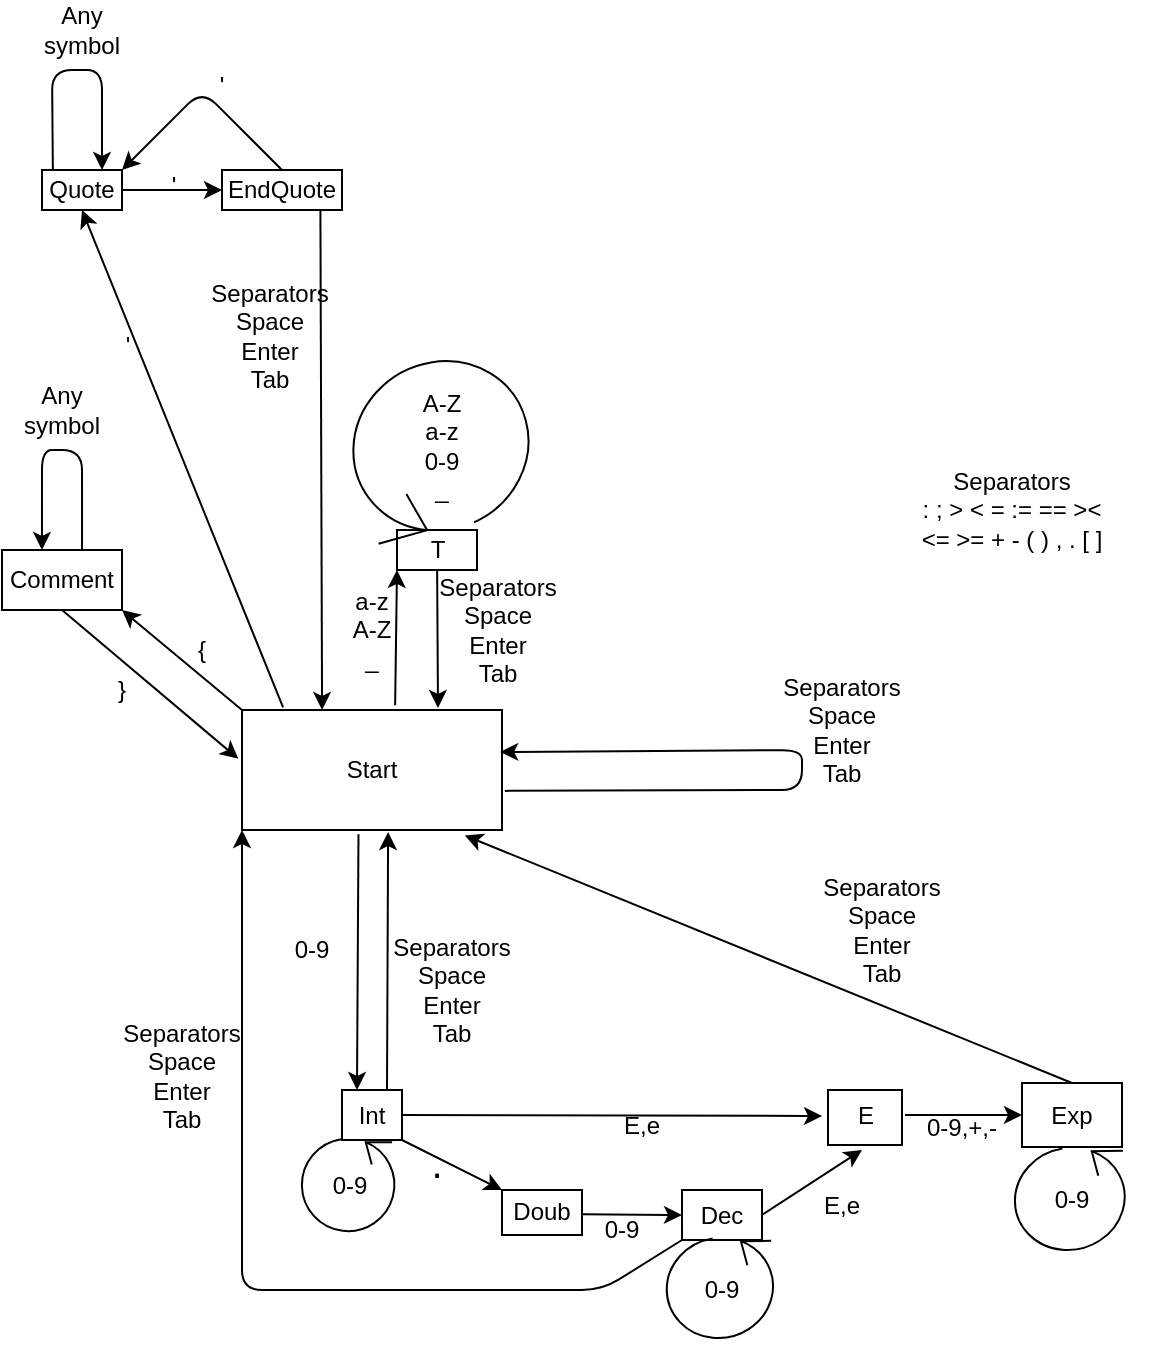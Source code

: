 <mxfile version="13.0.3" type="google"><diagram id="4Jz1vny2b0FnNVQl4LTF" name="Page-1"><mxGraphModel dx="1979" dy="737" grid="1" gridSize="10" guides="1" tooltips="1" connect="1" arrows="1" fold="1" page="1" pageScale="1" pageWidth="827" pageHeight="1169" math="0" shadow="0"><root><mxCell id="0"/><mxCell id="1" parent="0"/><mxCell id="cbJY1V4IDN42bbZIfRkb-1" value="Start" style="rounded=0;whiteSpace=wrap;html=1;" parent="1" vertex="1"><mxGeometry x="70" y="430" width="130" height="60" as="geometry"/></mxCell><mxCell id="cbJY1V4IDN42bbZIfRkb-4" value="" style="endArrow=classic;html=1;exitX=0.589;exitY=-0.04;exitDx=0;exitDy=0;entryX=0;entryY=1;entryDx=0;entryDy=0;exitPerimeter=0;" parent="1" target="cbJY1V4IDN42bbZIfRkb-5" edge="1"><mxGeometry width="50" height="50" relative="1" as="geometry"><mxPoint x="146.57" y="427.6" as="sourcePoint"/><mxPoint x="250" y="380" as="targetPoint"/></mxGeometry></mxCell><mxCell id="cbJY1V4IDN42bbZIfRkb-5" value="T" style="rounded=0;whiteSpace=wrap;html=1;" parent="1" vertex="1"><mxGeometry x="147.5" y="340" width="40" height="20" as="geometry"/></mxCell><mxCell id="cbJY1V4IDN42bbZIfRkb-6" value="a-z&lt;br&gt;A-Z&lt;br&gt;_" style="text;html=1;strokeColor=none;fillColor=none;align=center;verticalAlign=middle;whiteSpace=wrap;rounded=0;" parent="1" vertex="1"><mxGeometry x="115" y="380" width="40" height="20" as="geometry"/></mxCell><mxCell id="cbJY1V4IDN42bbZIfRkb-8" value="" style="shape=mxgraph.bpmn.loop;html=1;outlineConnect=0;rotation=-30;" parent="1" vertex="1"><mxGeometry x="117.5" y="252.5" width="100" height="90" as="geometry"/></mxCell><mxCell id="cbJY1V4IDN42bbZIfRkb-9" value="A-Z&lt;br&gt;a-z&lt;br&gt;0-9&lt;br&gt;_" style="text;html=1;strokeColor=none;fillColor=none;align=center;verticalAlign=middle;whiteSpace=wrap;rounded=0;" parent="1" vertex="1"><mxGeometry x="150" y="287.5" width="40" height="20" as="geometry"/></mxCell><mxCell id="BZJ_6Xb69Mum_lMbsq6u-6" style="edgeStyle=orthogonalEdgeStyle;rounded=0;orthogonalLoop=1;jettySize=auto;html=1;exitX=0.5;exitY=1;exitDx=0;exitDy=0;" parent="1" source="ALDw8Nbfzy1t7CFymyxA-1" edge="1"><mxGeometry relative="1" as="geometry"><mxPoint x="134.857" y="645.19" as="targetPoint"/></mxGeometry></mxCell><mxCell id="ALDw8Nbfzy1t7CFymyxA-1" value="Int" style="rounded=0;whiteSpace=wrap;html=1;" parent="1" vertex="1"><mxGeometry x="120" y="620" width="30" height="25" as="geometry"/></mxCell><mxCell id="ALDw8Nbfzy1t7CFymyxA-2" value="" style="shape=mxgraph.bpmn.loop;html=1;outlineConnect=0;rotation=-195;" parent="1" vertex="1"><mxGeometry x="98" y="643" width="52" height="50" as="geometry"/></mxCell><mxCell id="ALDw8Nbfzy1t7CFymyxA-3" value="0-9" style="text;html=1;strokeColor=none;fillColor=none;align=center;verticalAlign=middle;whiteSpace=wrap;rounded=0;" parent="1" vertex="1"><mxGeometry x="104" y="658" width="40" height="20" as="geometry"/></mxCell><mxCell id="ALDw8Nbfzy1t7CFymyxA-5" value="Dec" style="rounded=0;whiteSpace=wrap;html=1;" parent="1" vertex="1"><mxGeometry x="290" y="670" width="40" height="25" as="geometry"/></mxCell><mxCell id="ALDw8Nbfzy1t7CFymyxA-9" value="&lt;span style=&quot;font-size: 20px&quot;&gt;.&lt;/span&gt;" style="text;html=1;strokeColor=none;fillColor=none;align=center;verticalAlign=middle;whiteSpace=wrap;rounded=0;strokeWidth=20;" parent="1" vertex="1"><mxGeometry x="155" y="645" width="25" height="22.5" as="geometry"/></mxCell><mxCell id="I9TiF06wSCzjEdOhiuNH-4" value="Doub" style="rounded=0;whiteSpace=wrap;html=1;" parent="1" vertex="1"><mxGeometry x="200" y="670" width="40" height="22.5" as="geometry"/></mxCell><mxCell id="BZJ_6Xb69Mum_lMbsq6u-9" value="0-9,+,-" style="text;html=1;strokeColor=none;fillColor=none;align=center;verticalAlign=middle;whiteSpace=wrap;rounded=0;" parent="1" vertex="1"><mxGeometry x="410" y="628.5" width="40" height="20" as="geometry"/></mxCell><mxCell id="Sk6An9zZUk3pnk0bVZBQ-2" value="" style="endArrow=classic;html=1;entryX=0;entryY=0;entryDx=0;entryDy=0;exitX=1;exitY=1;exitDx=0;exitDy=0;" parent="1" source="ALDw8Nbfzy1t7CFymyxA-1" target="I9TiF06wSCzjEdOhiuNH-4" edge="1"><mxGeometry width="50" height="50" relative="1" as="geometry"><mxPoint x="130" y="710" as="sourcePoint"/><mxPoint x="180" y="660" as="targetPoint"/></mxGeometry></mxCell><mxCell id="Sk6An9zZUk3pnk0bVZBQ-3" value="" style="endArrow=classic;html=1;entryX=0;entryY=0.5;entryDx=0;entryDy=0;" parent="1" target="ALDw8Nbfzy1t7CFymyxA-5" edge="1"><mxGeometry width="50" height="50" relative="1" as="geometry"><mxPoint x="240" y="682.16" as="sourcePoint"/><mxPoint x="280" y="682.16" as="targetPoint"/></mxGeometry></mxCell><mxCell id="Sk6An9zZUk3pnk0bVZBQ-4" value="" style="shape=mxgraph.bpmn.loop;html=1;outlineConnect=0;rotation=-195;" parent="1" vertex="1"><mxGeometry x="280" y="692.5" width="60" height="54" as="geometry"/></mxCell><mxCell id="Sk6An9zZUk3pnk0bVZBQ-7" value="0-9" style="text;html=1;strokeColor=none;fillColor=none;align=center;verticalAlign=middle;whiteSpace=wrap;rounded=0;" parent="1" vertex="1"><mxGeometry x="290" y="709.5" width="40" height="20" as="geometry"/></mxCell><mxCell id="Sk6An9zZUk3pnk0bVZBQ-8" value="0-9" style="text;html=1;strokeColor=none;fillColor=none;align=center;verticalAlign=middle;whiteSpace=wrap;rounded=0;" parent="1" vertex="1"><mxGeometry x="240" y="680" width="40" height="20" as="geometry"/></mxCell><mxCell id="Sk6An9zZUk3pnk0bVZBQ-9" value="" style="endArrow=classic;html=1;exitX=1;exitY=0.5;exitDx=0;exitDy=0;" parent="1" source="ALDw8Nbfzy1t7CFymyxA-1" edge="1"><mxGeometry width="50" height="50" relative="1" as="geometry"><mxPoint x="230" y="640" as="sourcePoint"/><mxPoint x="360" y="633" as="targetPoint"/></mxGeometry></mxCell><mxCell id="Sk6An9zZUk3pnk0bVZBQ-10" value="" style="rounded=0;whiteSpace=wrap;html=1;" parent="1" vertex="1"><mxGeometry x="363" y="620" width="37" height="27.5" as="geometry"/></mxCell><mxCell id="Sk6An9zZUk3pnk0bVZBQ-11" value="E" style="text;html=1;strokeColor=none;fillColor=none;align=center;verticalAlign=middle;whiteSpace=wrap;rounded=0;" parent="1" vertex="1"><mxGeometry x="361.5" y="622.5" width="40" height="20" as="geometry"/></mxCell><mxCell id="Sk6An9zZUk3pnk0bVZBQ-12" value="" style="endArrow=classic;html=1;exitX=1;exitY=0.5;exitDx=0;exitDy=0;" parent="1" source="ALDw8Nbfzy1t7CFymyxA-5" edge="1"><mxGeometry width="50" height="50" relative="1" as="geometry"><mxPoint x="370" y="710" as="sourcePoint"/><mxPoint x="380" y="650" as="targetPoint"/></mxGeometry></mxCell><mxCell id="Sk6An9zZUk3pnk0bVZBQ-13" value="E,e" style="text;html=1;strokeColor=none;fillColor=none;align=center;verticalAlign=middle;whiteSpace=wrap;rounded=0;" parent="1" vertex="1"><mxGeometry x="350" y="667.5" width="40" height="20" as="geometry"/></mxCell><mxCell id="Sk6An9zZUk3pnk0bVZBQ-14" value="E,e" style="text;html=1;strokeColor=none;fillColor=none;align=center;verticalAlign=middle;whiteSpace=wrap;rounded=0;" parent="1" vertex="1"><mxGeometry x="250" y="627.5" width="40" height="20" as="geometry"/></mxCell><mxCell id="Sk6An9zZUk3pnk0bVZBQ-15" value="" style="endArrow=classic;html=1;exitX=1;exitY=0.5;exitDx=0;exitDy=0;entryX=0;entryY=0.5;entryDx=0;entryDy=0;" parent="1" source="Sk6An9zZUk3pnk0bVZBQ-11" target="Sk6An9zZUk3pnk0bVZBQ-16" edge="1"><mxGeometry width="50" height="50" relative="1" as="geometry"><mxPoint x="450" y="710" as="sourcePoint"/><mxPoint x="450" y="633" as="targetPoint"/></mxGeometry></mxCell><mxCell id="Sk6An9zZUk3pnk0bVZBQ-16" value="" style="rounded=0;whiteSpace=wrap;html=1;" parent="1" vertex="1"><mxGeometry x="460" y="616.5" width="50" height="32" as="geometry"/></mxCell><mxCell id="Sk6An9zZUk3pnk0bVZBQ-18" value="Exp" style="text;html=1;strokeColor=none;fillColor=none;align=center;verticalAlign=middle;whiteSpace=wrap;rounded=0;" parent="1" vertex="1"><mxGeometry x="465" y="623" width="40" height="20" as="geometry"/></mxCell><mxCell id="Sk6An9zZUk3pnk0bVZBQ-19" value="" style="shape=mxgraph.bpmn.loop;html=1;outlineConnect=0;rotation=-195;" parent="1" vertex="1"><mxGeometry x="454" y="647.5" width="62" height="55" as="geometry"/></mxCell><mxCell id="Sk6An9zZUk3pnk0bVZBQ-20" value="0-9" style="text;html=1;strokeColor=none;fillColor=none;align=center;verticalAlign=middle;whiteSpace=wrap;rounded=0;" parent="1" vertex="1"><mxGeometry x="465" y="665" width="40" height="20" as="geometry"/></mxCell><mxCell id="skO9WeENPwgcf8ONI3hs-3" value="Separators&lt;br&gt;:&amp;nbsp;; &amp;gt; &amp;lt; = := == &amp;gt;&amp;lt; &amp;lt;= &amp;gt;= + - ( ) , . [ ]" style="text;html=1;strokeColor=none;fillColor=none;align=center;verticalAlign=middle;whiteSpace=wrap;rounded=0;" parent="1" vertex="1"><mxGeometry x="405" y="310" width="100" height="40" as="geometry"/></mxCell><mxCell id="skO9WeENPwgcf8ONI3hs-5" value="" style="endArrow=classic;html=1;exitX=1.011;exitY=0.674;exitDx=0;exitDy=0;exitPerimeter=0;entryX=0.993;entryY=0.35;entryDx=0;entryDy=0;entryPerimeter=0;" parent="1" edge="1"><mxGeometry width="50" height="50" relative="1" as="geometry"><mxPoint x="201.43" y="470.44" as="sourcePoint"/><mxPoint x="199.09" y="451" as="targetPoint"/><Array as="points"><mxPoint x="350" y="470"/><mxPoint x="350" y="450"/></Array></mxGeometry></mxCell><mxCell id="skO9WeENPwgcf8ONI3hs-6" value="" style="endArrow=classic;html=1;exitX=0.158;exitY=-0.021;exitDx=0;exitDy=0;exitPerimeter=0;entryX=0.5;entryY=1;entryDx=0;entryDy=0;" parent="1" edge="1" target="skO9WeENPwgcf8ONI3hs-8"><mxGeometry width="50" height="50" relative="1" as="geometry"><mxPoint x="90.54" y="428.74" as="sourcePoint"/><mxPoint x="91" y="210" as="targetPoint"/><Array as="points"/></mxGeometry></mxCell><mxCell id="skO9WeENPwgcf8ONI3hs-7" value="" style="rounded=0;whiteSpace=wrap;html=1;" parent="1" vertex="1"><mxGeometry x="-30" y="160" width="40" height="20" as="geometry"/></mxCell><mxCell id="skO9WeENPwgcf8ONI3hs-8" value="Quote" style="text;html=1;strokeColor=none;fillColor=none;align=center;verticalAlign=middle;whiteSpace=wrap;rounded=0;" parent="1" vertex="1"><mxGeometry x="-30" y="160" width="40" height="20" as="geometry"/></mxCell><mxCell id="skO9WeENPwgcf8ONI3hs-9" value="" style="endArrow=classic;html=1;entryX=0.308;entryY=0;entryDx=0;entryDy=0;entryPerimeter=0;exitX=0.82;exitY=0.94;exitDx=0;exitDy=0;exitPerimeter=0;" parent="1" source="QL1Pd1oZPBaeyp7TPZ4C-4" edge="1"><mxGeometry width="50" height="50" relative="1" as="geometry"><mxPoint x="110" y="200" as="sourcePoint"/><mxPoint x="110.04" y="430" as="targetPoint"/></mxGeometry></mxCell><mxCell id="skO9WeENPwgcf8ONI3hs-10" value="'" style="text;html=1;strokeColor=none;fillColor=none;align=center;verticalAlign=middle;whiteSpace=wrap;rounded=0;" parent="1" vertex="1"><mxGeometry y="242.5" width="26" height="10" as="geometry"/></mxCell><mxCell id="skO9WeENPwgcf8ONI3hs-12" value="'" style="text;html=1;strokeColor=none;fillColor=none;align=center;verticalAlign=middle;whiteSpace=wrap;rounded=0;" parent="1" vertex="1"><mxGeometry x="26" y="160" width="20" height="15" as="geometry"/></mxCell><mxCell id="skO9WeENPwgcf8ONI3hs-13" value="" style="endArrow=classic;html=1;exitX=0.136;exitY=-0.007;exitDx=0;exitDy=0;exitPerimeter=0;entryX=0.75;entryY=0;entryDx=0;entryDy=0;" parent="1" source="skO9WeENPwgcf8ONI3hs-8" target="skO9WeENPwgcf8ONI3hs-8" edge="1"><mxGeometry width="50" height="50" relative="1" as="geometry"><mxPoint x="150" y="170" as="sourcePoint"/><mxPoint x="165" y="120" as="targetPoint"/><Array as="points"><mxPoint x="-25" y="110"/><mxPoint y="110"/></Array></mxGeometry></mxCell><mxCell id="skO9WeENPwgcf8ONI3hs-18" value="" style="endArrow=classic;html=1;entryX=0.25;entryY=0;entryDx=0;entryDy=0;exitX=0.448;exitY=1.036;exitDx=0;exitDy=0;exitPerimeter=0;" parent="1" target="ALDw8Nbfzy1t7CFymyxA-1" edge="1"><mxGeometry width="50" height="50" relative="1" as="geometry"><mxPoint x="128.24" y="492.16" as="sourcePoint"/><mxPoint x="140" y="500" as="targetPoint"/></mxGeometry></mxCell><mxCell id="skO9WeENPwgcf8ONI3hs-19" value="0-9" style="text;html=1;strokeColor=none;fillColor=none;align=center;verticalAlign=middle;whiteSpace=wrap;rounded=0;" parent="1" vertex="1"><mxGeometry x="80" y="540" width="50" height="20" as="geometry"/></mxCell><mxCell id="skO9WeENPwgcf8ONI3hs-20" value="" style="endArrow=classic;html=1;entryX=0.857;entryY=1.045;entryDx=0;entryDy=0;entryPerimeter=0;exitX=0.5;exitY=0;exitDx=0;exitDy=0;" parent="1" source="Sk6An9zZUk3pnk0bVZBQ-16" edge="1"><mxGeometry width="50" height="50" relative="1" as="geometry"><mxPoint x="210" y="570" as="sourcePoint"/><mxPoint x="181.41" y="492.7" as="targetPoint"/></mxGeometry></mxCell><mxCell id="skO9WeENPwgcf8ONI3hs-23" value="" style="endArrow=classic;html=1;" parent="1" source="cbJY1V4IDN42bbZIfRkb-5" edge="1"><mxGeometry width="50" height="50" relative="1" as="geometry"><mxPoint x="210" y="410" as="sourcePoint"/><mxPoint x="168" y="429" as="targetPoint"/></mxGeometry></mxCell><mxCell id="skO9WeENPwgcf8ONI3hs-24" value="Separators&lt;br&gt;Space&lt;br&gt;Enter&lt;br&gt;Tab" style="text;html=1;strokeColor=none;fillColor=none;align=center;verticalAlign=middle;whiteSpace=wrap;rounded=0;" parent="1" vertex="1"><mxGeometry x="178" y="380" width="40" height="20" as="geometry"/></mxCell><mxCell id="skO9WeENPwgcf8ONI3hs-25" value="" style="endArrow=classic;html=1;exitX=0;exitY=0;exitDx=0;exitDy=0;" parent="1" edge="1"><mxGeometry width="50" height="50" relative="1" as="geometry"><mxPoint x="70" y="430" as="sourcePoint"/><mxPoint x="10" y="380" as="targetPoint"/></mxGeometry></mxCell><mxCell id="skO9WeENPwgcf8ONI3hs-26" value="Comment" style="rounded=0;whiteSpace=wrap;html=1;" parent="1" vertex="1"><mxGeometry x="-50" y="350" width="60" height="30" as="geometry"/></mxCell><mxCell id="skO9WeENPwgcf8ONI3hs-27" value="" style="endArrow=classic;html=1;exitX=0.5;exitY=1;exitDx=0;exitDy=0;entryX=-0.014;entryY=0.407;entryDx=0;entryDy=0;entryPerimeter=0;" parent="1" source="skO9WeENPwgcf8ONI3hs-26" edge="1"><mxGeometry width="50" height="50" relative="1" as="geometry"><mxPoint x="-30" y="470" as="sourcePoint"/><mxPoint x="68.18" y="454.42" as="targetPoint"/></mxGeometry></mxCell><mxCell id="skO9WeENPwgcf8ONI3hs-28" value="{" style="text;html=1;strokeColor=none;fillColor=none;align=center;verticalAlign=middle;whiteSpace=wrap;rounded=0;" parent="1" vertex="1"><mxGeometry x="30" y="390" width="40" height="20" as="geometry"/></mxCell><mxCell id="skO9WeENPwgcf8ONI3hs-29" value="}" style="text;html=1;strokeColor=none;fillColor=none;align=center;verticalAlign=middle;whiteSpace=wrap;rounded=0;" parent="1" vertex="1"><mxGeometry x="-10" y="410" width="40" height="20" as="geometry"/></mxCell><mxCell id="skO9WeENPwgcf8ONI3hs-30" value="" style="endArrow=classic;html=1;exitX=0.667;exitY=0;exitDx=0;exitDy=0;exitPerimeter=0;entryX=0.333;entryY=0;entryDx=0;entryDy=0;entryPerimeter=0;" parent="1" source="skO9WeENPwgcf8ONI3hs-26" target="skO9WeENPwgcf8ONI3hs-26" edge="1"><mxGeometry width="50" height="50" relative="1" as="geometry"><mxPoint x="-40" y="330" as="sourcePoint"/><mxPoint x="-20" y="300" as="targetPoint"/><Array as="points"><mxPoint x="-10" y="300"/><mxPoint x="-30" y="300"/></Array></mxGeometry></mxCell><mxCell id="skO9WeENPwgcf8ONI3hs-32" value="Any symbol" style="text;html=1;strokeColor=none;fillColor=none;align=center;verticalAlign=middle;whiteSpace=wrap;rounded=0;" parent="1" vertex="1"><mxGeometry x="-40" y="270" width="40" height="20" as="geometry"/></mxCell><mxCell id="skO9WeENPwgcf8ONI3hs-33" value="" style="endArrow=classic;html=1;exitX=0.75;exitY=0;exitDx=0;exitDy=0;entryX=0.562;entryY=1.017;entryDx=0;entryDy=0;entryPerimeter=0;" parent="1" source="ALDw8Nbfzy1t7CFymyxA-1" edge="1"><mxGeometry width="50" height="50" relative="1" as="geometry"><mxPoint x="170" y="610" as="sourcePoint"/><mxPoint x="143.06" y="491.02" as="targetPoint"/></mxGeometry></mxCell><mxCell id="skO9WeENPwgcf8ONI3hs-36" value="" style="endArrow=classic;html=1;entryX=0;entryY=1;entryDx=0;entryDy=0;exitX=0;exitY=1;exitDx=0;exitDy=0;" parent="1" source="ALDw8Nbfzy1t7CFymyxA-5" edge="1"><mxGeometry width="50" height="50" relative="1" as="geometry"><mxPoint x="270" y="720" as="sourcePoint"/><mxPoint x="70" y="490" as="targetPoint"/><Array as="points"><mxPoint x="250" y="720"/><mxPoint x="70" y="720"/></Array></mxGeometry></mxCell><mxCell id="rCKFq8ynWkw6aYrCNd2F-1" value="Separators&lt;br&gt;Space&lt;br&gt;Enter&lt;br&gt;Tab" style="text;html=1;strokeColor=none;fillColor=none;align=center;verticalAlign=middle;whiteSpace=wrap;rounded=0;" parent="1" vertex="1"><mxGeometry x="370" y="530" width="40" height="20" as="geometry"/></mxCell><mxCell id="rCKFq8ynWkw6aYrCNd2F-2" value="Separators&lt;br&gt;Space&lt;br&gt;Enter&lt;br&gt;Tab" style="text;html=1;strokeColor=none;fillColor=none;align=center;verticalAlign=middle;whiteSpace=wrap;rounded=0;" parent="1" vertex="1"><mxGeometry x="155" y="560" width="40" height="20" as="geometry"/></mxCell><mxCell id="rCKFq8ynWkw6aYrCNd2F-3" value="Separators&lt;br&gt;Space&lt;br&gt;Enter&lt;br&gt;Tab" style="text;html=1;strokeColor=none;fillColor=none;align=center;verticalAlign=middle;whiteSpace=wrap;rounded=0;" parent="1" vertex="1"><mxGeometry x="20" y="603" width="40" height="20" as="geometry"/></mxCell><mxCell id="rCKFq8ynWkw6aYrCNd2F-4" value="Any symbol" style="text;html=1;strokeColor=none;fillColor=none;align=center;verticalAlign=middle;whiteSpace=wrap;rounded=0;" parent="1" vertex="1"><mxGeometry x="-30" y="80" width="40" height="20" as="geometry"/></mxCell><mxCell id="PGbJk3nDgnOwY-bZCg1K-1" value="Separators&lt;br&gt;Space&lt;br&gt;Enter&lt;br&gt;Tab" style="text;html=1;strokeColor=none;fillColor=none;align=center;verticalAlign=middle;whiteSpace=wrap;rounded=0;" parent="1" vertex="1"><mxGeometry x="350" y="430" width="40" height="20" as="geometry"/></mxCell><mxCell id="QL1Pd1oZPBaeyp7TPZ4C-4" value="EndQuote" style="rounded=0;whiteSpace=wrap;html=1;" vertex="1" parent="1"><mxGeometry x="60" y="160" width="60" height="20" as="geometry"/></mxCell><mxCell id="QL1Pd1oZPBaeyp7TPZ4C-5" value="" style="endArrow=classic;html=1;entryX=0;entryY=0.5;entryDx=0;entryDy=0;" edge="1" parent="1" target="QL1Pd1oZPBaeyp7TPZ4C-4"><mxGeometry width="50" height="50" relative="1" as="geometry"><mxPoint x="10" y="170" as="sourcePoint"/><mxPoint x="60" y="120" as="targetPoint"/></mxGeometry></mxCell><mxCell id="QL1Pd1oZPBaeyp7TPZ4C-6" value="Separators&lt;br&gt;Space&lt;br&gt;Enter&lt;br&gt;Tab" style="text;html=1;strokeColor=none;fillColor=none;align=center;verticalAlign=middle;whiteSpace=wrap;rounded=0;" vertex="1" parent="1"><mxGeometry x="64" y="232.5" width="40" height="20" as="geometry"/></mxCell><mxCell id="QL1Pd1oZPBaeyp7TPZ4C-7" value="" style="endArrow=classic;html=1;exitX=0.5;exitY=0;exitDx=0;exitDy=0;entryX=1;entryY=0;entryDx=0;entryDy=0;" edge="1" parent="1" source="QL1Pd1oZPBaeyp7TPZ4C-4" target="skO9WeENPwgcf8ONI3hs-8"><mxGeometry width="50" height="50" relative="1" as="geometry"><mxPoint x="80" y="150" as="sourcePoint"/><mxPoint x="80" y="100" as="targetPoint"/><Array as="points"><mxPoint x="50" y="120"/></Array></mxGeometry></mxCell><mxCell id="QL1Pd1oZPBaeyp7TPZ4C-9" value="'" style="text;html=1;strokeColor=none;fillColor=none;align=center;verticalAlign=middle;whiteSpace=wrap;rounded=0;" vertex="1" parent="1"><mxGeometry x="50" y="110" width="20" height="15" as="geometry"/></mxCell></root></mxGraphModel></diagram></mxfile>